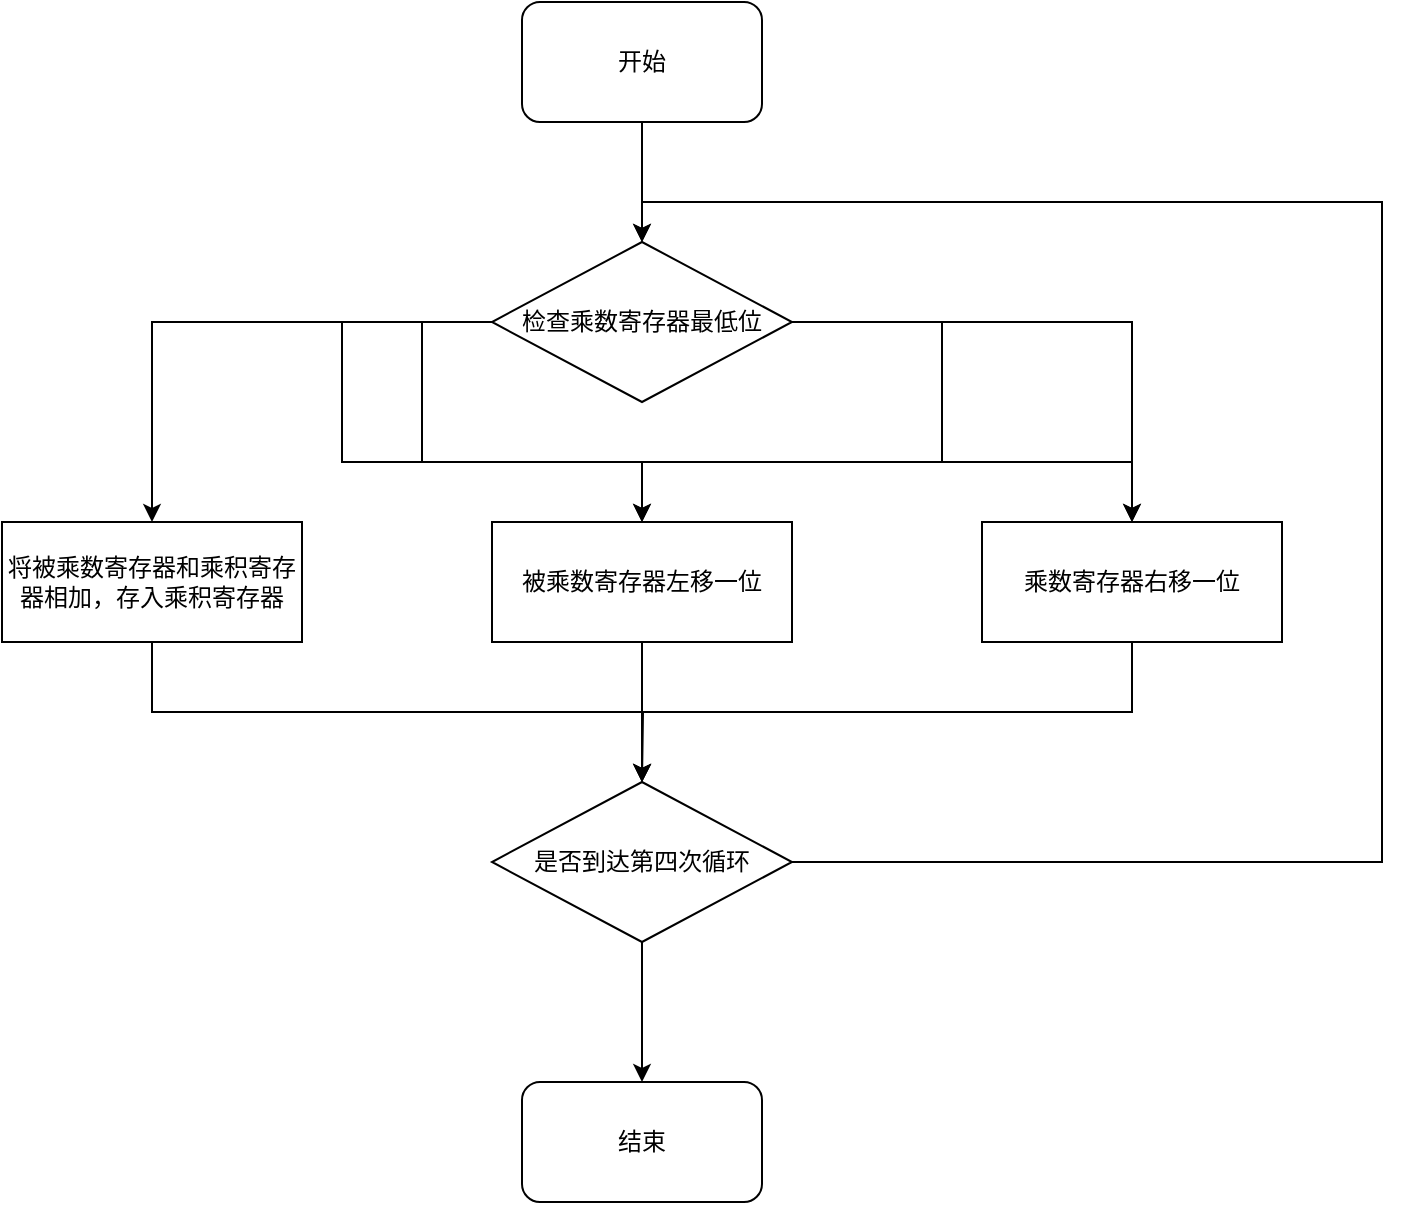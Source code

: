 <mxfile version="12.2.4" pages="1"><diagram id="ZWrlzmzmkVn9E3Z_44Uq" name="Page-1"><mxGraphModel dx="806" dy="549" grid="1" gridSize="10" guides="1" tooltips="1" connect="1" arrows="1" fold="1" page="1" pageScale="1" pageWidth="827" pageHeight="1169" math="0" shadow="0"><root><mxCell id="0"/><mxCell id="1" parent="0"/><mxCell id="9" style="edgeStyle=orthogonalEdgeStyle;rounded=0;orthogonalLoop=1;jettySize=auto;html=1;" parent="1" source="2" target="3" edge="1"><mxGeometry relative="1" as="geometry"/></mxCell><mxCell id="2" value="开始" style="rounded=1;whiteSpace=wrap;html=1;" parent="1" vertex="1"><mxGeometry x="330" y="30" width="120" height="60" as="geometry"/></mxCell><mxCell id="10" style="edgeStyle=orthogonalEdgeStyle;rounded=0;orthogonalLoop=1;jettySize=auto;html=1;exitX=1;exitY=0.5;exitDx=0;exitDy=0;entryX=0.5;entryY=0;entryDx=0;entryDy=0;" parent="1" source="3" target="6" edge="1"><mxGeometry relative="1" as="geometry"/></mxCell><UserObject label="" id="11"><mxCell style="edgeStyle=orthogonalEdgeStyle;rounded=0;orthogonalLoop=1;jettySize=auto;html=1;entryX=0.5;entryY=0;entryDx=0;entryDy=0;exitX=1;exitY=0.5;exitDx=0;exitDy=0;" parent="1" source="3" target="4" edge="1"><mxGeometry relative="1" as="geometry"><Array as="points"><mxPoint x="540" y="190"/><mxPoint x="540" y="260"/><mxPoint x="390" y="260"/></Array></mxGeometry></mxCell></UserObject><mxCell id="12" style="edgeStyle=orthogonalEdgeStyle;rounded=0;orthogonalLoop=1;jettySize=auto;html=1;entryX=0.5;entryY=0;entryDx=0;entryDy=0;" parent="1" source="3" target="5" edge="1"><mxGeometry relative="1" as="geometry"/></mxCell><mxCell id="13" style="edgeStyle=orthogonalEdgeStyle;rounded=0;orthogonalLoop=1;jettySize=auto;html=1;entryX=0.5;entryY=0;entryDx=0;entryDy=0;exitX=0;exitY=0.5;exitDx=0;exitDy=0;" parent="1" source="3" target="4" edge="1"><mxGeometry relative="1" as="geometry"><Array as="points"><mxPoint x="240" y="190"/><mxPoint x="240" y="260"/><mxPoint x="390" y="260"/></Array></mxGeometry></mxCell><mxCell id="14" style="edgeStyle=orthogonalEdgeStyle;rounded=0;orthogonalLoop=1;jettySize=auto;html=1;entryX=0.5;entryY=0;entryDx=0;entryDy=0;exitX=0;exitY=0.5;exitDx=0;exitDy=0;" parent="1" source="3" target="6" edge="1"><mxGeometry relative="1" as="geometry"><Array as="points"><mxPoint x="280" y="190"/><mxPoint x="280" y="260"/><mxPoint x="635" y="260"/></Array></mxGeometry></mxCell><mxCell id="3" value="检查乘数寄存器最低位" style="rhombus;whiteSpace=wrap;html=1;" parent="1" vertex="1"><mxGeometry x="315" y="150" width="150" height="80" as="geometry"/></mxCell><mxCell id="15" style="edgeStyle=orthogonalEdgeStyle;rounded=0;orthogonalLoop=1;jettySize=auto;html=1;entryX=0.5;entryY=0;entryDx=0;entryDy=0;" parent="1" source="4" target="7" edge="1"><mxGeometry relative="1" as="geometry"/></mxCell><mxCell id="4" value="被乘数寄存器左移一位" style="rounded=0;whiteSpace=wrap;html=1;" parent="1" vertex="1"><mxGeometry x="315" y="290" width="150" height="60" as="geometry"/></mxCell><mxCell id="16" style="edgeStyle=orthogonalEdgeStyle;rounded=0;orthogonalLoop=1;jettySize=auto;html=1;entryX=0.5;entryY=0;entryDx=0;entryDy=0;exitX=0.5;exitY=1;exitDx=0;exitDy=0;" parent="1" source="5" target="7" edge="1"><mxGeometry relative="1" as="geometry"/></mxCell><mxCell id="5" value="将被乘数寄存器和乘积寄存器相加，存入乘积寄存器" style="rounded=0;whiteSpace=wrap;html=1;" parent="1" vertex="1"><mxGeometry x="70" y="290" width="150" height="60" as="geometry"/></mxCell><mxCell id="17" style="edgeStyle=orthogonalEdgeStyle;rounded=0;orthogonalLoop=1;jettySize=auto;html=1;exitX=0.5;exitY=1;exitDx=0;exitDy=0;" parent="1" source="6" edge="1"><mxGeometry relative="1" as="geometry"><mxPoint x="390" y="420" as="targetPoint"/></mxGeometry></mxCell><mxCell id="6" value="乘数寄存器右移一位" style="rounded=0;whiteSpace=wrap;html=1;" parent="1" vertex="1"><mxGeometry x="560" y="290" width="150" height="60" as="geometry"/></mxCell><mxCell id="18" style="edgeStyle=orthogonalEdgeStyle;rounded=0;orthogonalLoop=1;jettySize=auto;html=1;entryX=0.5;entryY=0;entryDx=0;entryDy=0;exitX=1;exitY=0.5;exitDx=0;exitDy=0;" parent="1" source="7" target="3" edge="1"><mxGeometry relative="1" as="geometry"><Array as="points"><mxPoint x="760" y="460"/><mxPoint x="760" y="130"/><mxPoint x="390" y="130"/></Array></mxGeometry></mxCell><mxCell id="19" style="edgeStyle=orthogonalEdgeStyle;rounded=0;orthogonalLoop=1;jettySize=auto;html=1;entryX=0.5;entryY=0;entryDx=0;entryDy=0;" parent="1" source="7" target="8" edge="1"><mxGeometry relative="1" as="geometry"/></mxCell><mxCell id="7" value="是否到达第四次循环" style="rhombus;whiteSpace=wrap;html=1;" parent="1" vertex="1"><mxGeometry x="315" y="420" width="150" height="80" as="geometry"/></mxCell><mxCell id="8" value="结束" style="rounded=1;whiteSpace=wrap;html=1;" parent="1" vertex="1"><mxGeometry x="330" y="570" width="120" height="60" as="geometry"/></mxCell></root></mxGraphModel></diagram></mxfile>